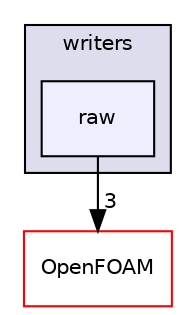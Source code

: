 digraph "src/sampling/sampledSurface/writers/raw" {
  bgcolor=transparent;
  compound=true
  node [ fontsize="10", fontname="Helvetica"];
  edge [ labelfontsize="10", labelfontname="Helvetica"];
  subgraph clusterdir_e8fc266228915d4455fb775a69f2b72e {
    graph [ bgcolor="#ddddee", pencolor="black", label="writers" fontname="Helvetica", fontsize="10", URL="dir_e8fc266228915d4455fb775a69f2b72e.html"]
  dir_c28e95212e1e83b693c9460394af6a12 [shape=box, label="raw", style="filled", fillcolor="#eeeeff", pencolor="black", URL="dir_c28e95212e1e83b693c9460394af6a12.html"];
  }
  dir_c5473ff19b20e6ec4dfe5c310b3778a8 [shape=box label="OpenFOAM" color="red" URL="dir_c5473ff19b20e6ec4dfe5c310b3778a8.html"];
  dir_c28e95212e1e83b693c9460394af6a12->dir_c5473ff19b20e6ec4dfe5c310b3778a8 [headlabel="3", labeldistance=1.5 headhref="dir_002726_001897.html"];
}
